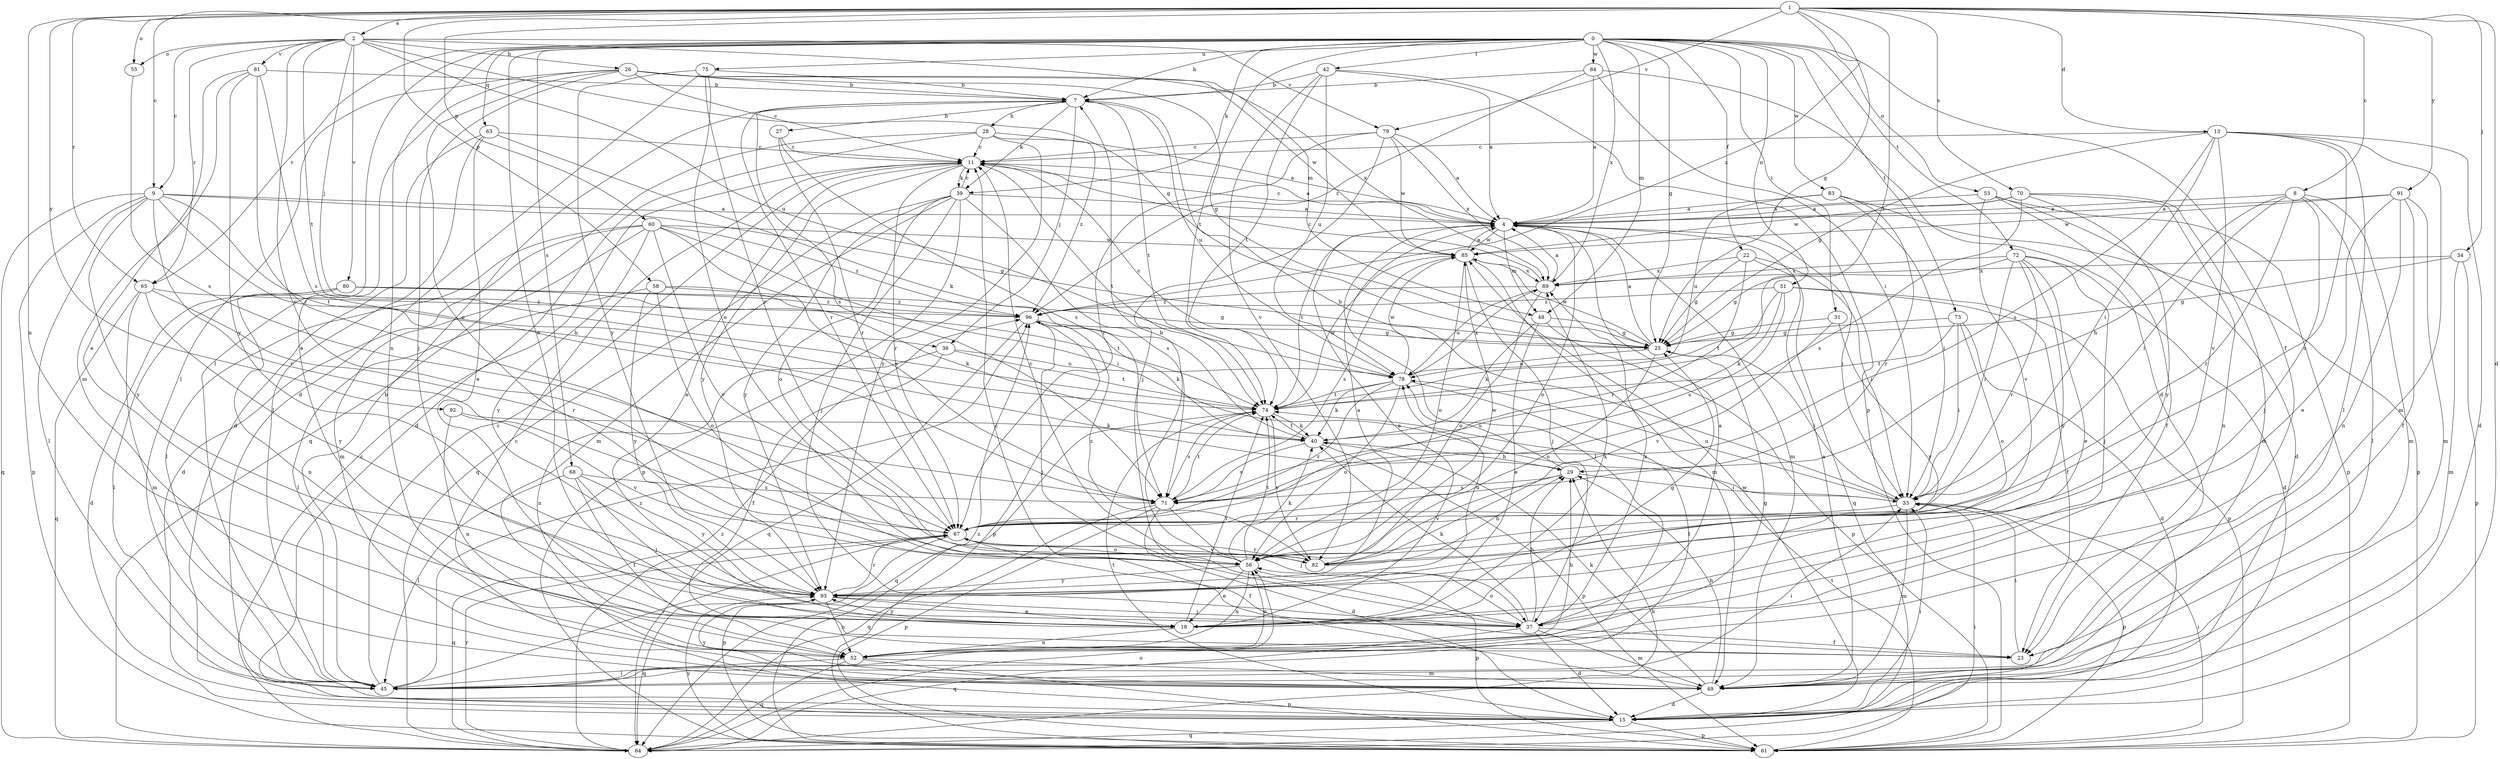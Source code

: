 strict digraph  {
0;
1;
2;
4;
7;
8;
9;
11;
13;
15;
18;
22;
23;
25;
26;
27;
28;
29;
31;
33;
34;
36;
37;
39;
40;
42;
45;
48;
49;
51;
52;
53;
55;
56;
58;
60;
61;
63;
64;
65;
67;
68;
70;
71;
72;
73;
74;
75;
78;
79;
80;
81;
82;
83;
84;
85;
89;
91;
92;
93;
96;
0 -> 7  [label=b];
0 -> 18  [label=e];
0 -> 22  [label=f];
0 -> 23  [label=f];
0 -> 25  [label=g];
0 -> 31  [label=i];
0 -> 39  [label=k];
0 -> 42  [label=l];
0 -> 45  [label=l];
0 -> 48  [label=m];
0 -> 51  [label=n];
0 -> 52  [label=n];
0 -> 53  [label=o];
0 -> 63  [label=q];
0 -> 65  [label=r];
0 -> 68  [label=s];
0 -> 72  [label=t];
0 -> 73  [label=t];
0 -> 74  [label=t];
0 -> 75  [label=u];
0 -> 83  [label=w];
0 -> 84  [label=w];
0 -> 89  [label=x];
1 -> 2  [label=a];
1 -> 8  [label=c];
1 -> 9  [label=c];
1 -> 13  [label=d];
1 -> 15  [label=d];
1 -> 25  [label=g];
1 -> 34  [label=j];
1 -> 52  [label=n];
1 -> 55  [label=o];
1 -> 58  [label=p];
1 -> 60  [label=p];
1 -> 65  [label=r];
1 -> 70  [label=s];
1 -> 74  [label=t];
1 -> 79  [label=v];
1 -> 91  [label=y];
1 -> 92  [label=y];
1 -> 96  [label=z];
2 -> 9  [label=c];
2 -> 25  [label=g];
2 -> 26  [label=h];
2 -> 36  [label=j];
2 -> 48  [label=m];
2 -> 55  [label=o];
2 -> 65  [label=r];
2 -> 74  [label=t];
2 -> 78  [label=u];
2 -> 79  [label=v];
2 -> 80  [label=v];
2 -> 81  [label=v];
2 -> 82  [label=v];
4 -> 11  [label=c];
4 -> 33  [label=i];
4 -> 45  [label=l];
4 -> 48  [label=m];
4 -> 49  [label=m];
4 -> 56  [label=o];
4 -> 74  [label=t];
4 -> 85  [label=w];
7 -> 27  [label=h];
7 -> 28  [label=h];
7 -> 36  [label=j];
7 -> 39  [label=k];
7 -> 67  [label=r];
7 -> 71  [label=s];
7 -> 74  [label=t];
7 -> 78  [label=u];
8 -> 4  [label=a];
8 -> 29  [label=h];
8 -> 33  [label=i];
8 -> 37  [label=j];
8 -> 45  [label=l];
8 -> 49  [label=m];
8 -> 67  [label=r];
9 -> 4  [label=a];
9 -> 25  [label=g];
9 -> 29  [label=h];
9 -> 45  [label=l];
9 -> 61  [label=p];
9 -> 64  [label=q];
9 -> 67  [label=r];
9 -> 74  [label=t];
9 -> 93  [label=y];
11 -> 4  [label=a];
11 -> 18  [label=e];
11 -> 39  [label=k];
11 -> 67  [label=r];
11 -> 74  [label=t];
11 -> 93  [label=y];
13 -> 11  [label=c];
13 -> 15  [label=d];
13 -> 25  [label=g];
13 -> 33  [label=i];
13 -> 45  [label=l];
13 -> 49  [label=m];
13 -> 56  [label=o];
13 -> 71  [label=s];
13 -> 82  [label=v];
15 -> 11  [label=c];
15 -> 33  [label=i];
15 -> 61  [label=p];
15 -> 64  [label=q];
15 -> 74  [label=t];
15 -> 85  [label=w];
18 -> 4  [label=a];
18 -> 25  [label=g];
18 -> 52  [label=n];
18 -> 74  [label=t];
18 -> 89  [label=x];
18 -> 93  [label=y];
22 -> 25  [label=g];
22 -> 33  [label=i];
22 -> 64  [label=q];
22 -> 67  [label=r];
22 -> 89  [label=x];
23 -> 33  [label=i];
25 -> 4  [label=a];
25 -> 33  [label=i];
25 -> 56  [label=o];
25 -> 78  [label=u];
25 -> 85  [label=w];
26 -> 7  [label=b];
26 -> 11  [label=c];
26 -> 18  [label=e];
26 -> 25  [label=g];
26 -> 37  [label=j];
26 -> 45  [label=l];
26 -> 56  [label=o];
26 -> 85  [label=w];
26 -> 89  [label=x];
27 -> 11  [label=c];
27 -> 67  [label=r];
27 -> 71  [label=s];
28 -> 4  [label=a];
28 -> 11  [label=c];
28 -> 15  [label=d];
28 -> 64  [label=q];
28 -> 93  [label=y];
28 -> 96  [label=z];
29 -> 33  [label=i];
29 -> 71  [label=s];
29 -> 78  [label=u];
29 -> 82  [label=v];
31 -> 25  [label=g];
31 -> 82  [label=v];
31 -> 93  [label=y];
33 -> 7  [label=b];
33 -> 49  [label=m];
33 -> 61  [label=p];
33 -> 67  [label=r];
33 -> 78  [label=u];
34 -> 25  [label=g];
34 -> 49  [label=m];
34 -> 61  [label=p];
34 -> 89  [label=x];
36 -> 23  [label=f];
36 -> 52  [label=n];
36 -> 74  [label=t];
36 -> 78  [label=u];
37 -> 4  [label=a];
37 -> 15  [label=d];
37 -> 23  [label=f];
37 -> 29  [label=h];
37 -> 40  [label=k];
37 -> 49  [label=m];
37 -> 56  [label=o];
37 -> 64  [label=q];
37 -> 89  [label=x];
39 -> 4  [label=a];
39 -> 11  [label=c];
39 -> 37  [label=j];
39 -> 49  [label=m];
39 -> 56  [label=o];
39 -> 61  [label=p];
39 -> 64  [label=q];
39 -> 71  [label=s];
39 -> 93  [label=y];
40 -> 29  [label=h];
40 -> 61  [label=p];
40 -> 71  [label=s];
40 -> 74  [label=t];
42 -> 4  [label=a];
42 -> 7  [label=b];
42 -> 61  [label=p];
42 -> 74  [label=t];
42 -> 78  [label=u];
42 -> 82  [label=v];
45 -> 7  [label=b];
45 -> 11  [label=c];
45 -> 33  [label=i];
45 -> 67  [label=r];
45 -> 96  [label=z];
48 -> 18  [label=e];
48 -> 25  [label=g];
48 -> 40  [label=k];
48 -> 61  [label=p];
49 -> 4  [label=a];
49 -> 11  [label=c];
49 -> 15  [label=d];
49 -> 29  [label=h];
49 -> 40  [label=k];
49 -> 93  [label=y];
51 -> 23  [label=f];
51 -> 40  [label=k];
51 -> 61  [label=p];
51 -> 71  [label=s];
51 -> 74  [label=t];
51 -> 96  [label=z];
52 -> 25  [label=g];
52 -> 29  [label=h];
52 -> 45  [label=l];
52 -> 49  [label=m];
52 -> 56  [label=o];
52 -> 61  [label=p];
52 -> 64  [label=q];
53 -> 4  [label=a];
53 -> 15  [label=d];
53 -> 23  [label=f];
53 -> 61  [label=p];
53 -> 82  [label=v];
55 -> 71  [label=s];
56 -> 7  [label=b];
56 -> 11  [label=c];
56 -> 18  [label=e];
56 -> 40  [label=k];
56 -> 52  [label=n];
56 -> 61  [label=p];
56 -> 74  [label=t];
56 -> 93  [label=y];
58 -> 40  [label=k];
58 -> 45  [label=l];
58 -> 56  [label=o];
58 -> 93  [label=y];
58 -> 96  [label=z];
60 -> 15  [label=d];
60 -> 33  [label=i];
60 -> 45  [label=l];
60 -> 49  [label=m];
60 -> 71  [label=s];
60 -> 82  [label=v];
60 -> 85  [label=w];
60 -> 93  [label=y];
60 -> 96  [label=z];
61 -> 33  [label=i];
61 -> 74  [label=t];
61 -> 93  [label=y];
61 -> 96  [label=z];
63 -> 11  [label=c];
63 -> 15  [label=d];
63 -> 18  [label=e];
63 -> 40  [label=k];
63 -> 45  [label=l];
64 -> 11  [label=c];
64 -> 29  [label=h];
64 -> 33  [label=i];
64 -> 56  [label=o];
64 -> 67  [label=r];
64 -> 96  [label=z];
65 -> 49  [label=m];
65 -> 64  [label=q];
65 -> 67  [label=r];
65 -> 93  [label=y];
65 -> 96  [label=z];
67 -> 23  [label=f];
67 -> 56  [label=o];
67 -> 61  [label=p];
67 -> 64  [label=q];
67 -> 82  [label=v];
68 -> 23  [label=f];
68 -> 37  [label=j];
68 -> 45  [label=l];
68 -> 71  [label=s];
68 -> 93  [label=y];
70 -> 4  [label=a];
70 -> 49  [label=m];
70 -> 52  [label=n];
70 -> 71  [label=s];
70 -> 85  [label=w];
70 -> 93  [label=y];
71 -> 15  [label=d];
71 -> 37  [label=j];
71 -> 61  [label=p];
71 -> 64  [label=q];
71 -> 74  [label=t];
72 -> 15  [label=d];
72 -> 18  [label=e];
72 -> 25  [label=g];
72 -> 33  [label=i];
72 -> 37  [label=j];
72 -> 67  [label=r];
72 -> 89  [label=x];
72 -> 93  [label=y];
73 -> 15  [label=d];
73 -> 25  [label=g];
73 -> 33  [label=i];
73 -> 56  [label=o];
73 -> 74  [label=t];
74 -> 40  [label=k];
74 -> 64  [label=q];
74 -> 71  [label=s];
74 -> 82  [label=v];
74 -> 85  [label=w];
75 -> 7  [label=b];
75 -> 15  [label=d];
75 -> 56  [label=o];
75 -> 67  [label=r];
75 -> 93  [label=y];
78 -> 11  [label=c];
78 -> 40  [label=k];
78 -> 45  [label=l];
78 -> 56  [label=o];
78 -> 67  [label=r];
78 -> 74  [label=t];
78 -> 85  [label=w];
78 -> 89  [label=x];
79 -> 4  [label=a];
79 -> 11  [label=c];
79 -> 37  [label=j];
79 -> 67  [label=r];
79 -> 85  [label=w];
79 -> 89  [label=x];
80 -> 15  [label=d];
80 -> 25  [label=g];
80 -> 45  [label=l];
80 -> 52  [label=n];
80 -> 74  [label=t];
80 -> 96  [label=z];
81 -> 7  [label=b];
81 -> 18  [label=e];
81 -> 49  [label=m];
81 -> 67  [label=r];
81 -> 71  [label=s];
81 -> 93  [label=y];
82 -> 29  [label=h];
82 -> 67  [label=r];
82 -> 85  [label=w];
82 -> 96  [label=z];
83 -> 4  [label=a];
83 -> 33  [label=i];
83 -> 61  [label=p];
83 -> 67  [label=r];
83 -> 78  [label=u];
84 -> 4  [label=a];
84 -> 7  [label=b];
84 -> 15  [label=d];
84 -> 33  [label=i];
84 -> 96  [label=z];
85 -> 4  [label=a];
85 -> 37  [label=j];
85 -> 49  [label=m];
85 -> 56  [label=o];
85 -> 71  [label=s];
85 -> 89  [label=x];
89 -> 4  [label=a];
89 -> 11  [label=c];
89 -> 56  [label=o];
89 -> 78  [label=u];
89 -> 96  [label=z];
91 -> 4  [label=a];
91 -> 18  [label=e];
91 -> 23  [label=f];
91 -> 49  [label=m];
91 -> 52  [label=n];
91 -> 85  [label=w];
92 -> 40  [label=k];
92 -> 52  [label=n];
92 -> 82  [label=v];
93 -> 4  [label=a];
93 -> 18  [label=e];
93 -> 37  [label=j];
93 -> 52  [label=n];
93 -> 64  [label=q];
93 -> 67  [label=r];
93 -> 78  [label=u];
96 -> 25  [label=g];
96 -> 37  [label=j];
96 -> 40  [label=k];
96 -> 61  [label=p];
96 -> 64  [label=q];
}
